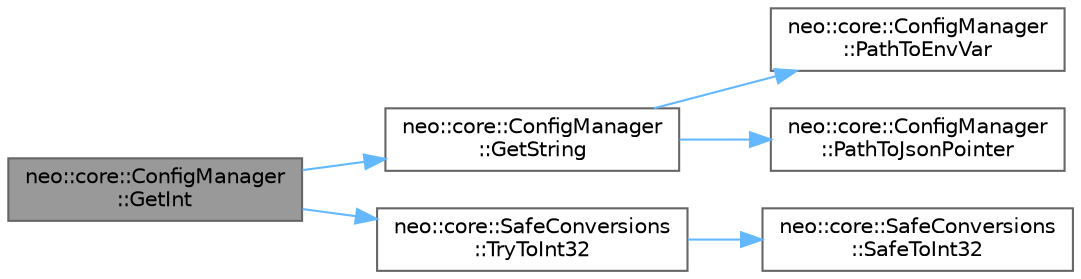 digraph "neo::core::ConfigManager::GetInt"
{
 // LATEX_PDF_SIZE
  bgcolor="transparent";
  edge [fontname=Helvetica,fontsize=10,labelfontname=Helvetica,labelfontsize=10];
  node [fontname=Helvetica,fontsize=10,shape=box,height=0.2,width=0.4];
  rankdir="LR";
  Node1 [id="Node000001",label="neo::core::ConfigManager\l::GetInt",height=0.2,width=0.4,color="gray40", fillcolor="grey60", style="filled", fontcolor="black",tooltip="Get integer configuration value."];
  Node1 -> Node2 [id="edge1_Node000001_Node000002",color="steelblue1",style="solid",tooltip=" "];
  Node2 [id="Node000002",label="neo::core::ConfigManager\l::GetString",height=0.2,width=0.4,color="grey40", fillcolor="white", style="filled",URL="$classneo_1_1core_1_1_config_manager.html#ad2db378234ee83a1ab72722344fbd6de",tooltip="Get string configuration value."];
  Node2 -> Node3 [id="edge2_Node000002_Node000003",color="steelblue1",style="solid",tooltip=" "];
  Node3 [id="Node000003",label="neo::core::ConfigManager\l::PathToEnvVar",height=0.2,width=0.4,color="grey40", fillcolor="white", style="filled",URL="$classneo_1_1core_1_1_config_manager.html#a838330a9508805966328d20965612c4f",tooltip="Convert JSON path to environment variable name."];
  Node2 -> Node4 [id="edge3_Node000002_Node000004",color="steelblue1",style="solid",tooltip=" "];
  Node4 [id="Node000004",label="neo::core::ConfigManager\l::PathToJsonPointer",height=0.2,width=0.4,color="grey40", fillcolor="white", style="filled",URL="$classneo_1_1core_1_1_config_manager.html#acbb8d5d039c3738db0d6ccac7eaceb30",tooltip="Convert dot-separated path to JSON pointer."];
  Node1 -> Node5 [id="edge4_Node000001_Node000005",color="steelblue1",style="solid",tooltip=" "];
  Node5 [id="Node000005",label="neo::core::SafeConversions\l::TryToInt32",height=0.2,width=0.4,color="grey40", fillcolor="white", style="filled",URL="$classneo_1_1core_1_1_safe_conversions.html#a1378932a0e76a74c6600bcc62cf3d0a4",tooltip="Try to convert string to int32_t."];
  Node5 -> Node6 [id="edge5_Node000005_Node000006",color="steelblue1",style="solid",tooltip=" "];
  Node6 [id="Node000006",label="neo::core::SafeConversions\l::SafeToInt32",height=0.2,width=0.4,color="grey40", fillcolor="white", style="filled",URL="$classneo_1_1core_1_1_safe_conversions.html#a5d2de8d66410881dae14377d64ac207c",tooltip="Safely convert string to int32_t."];
}
